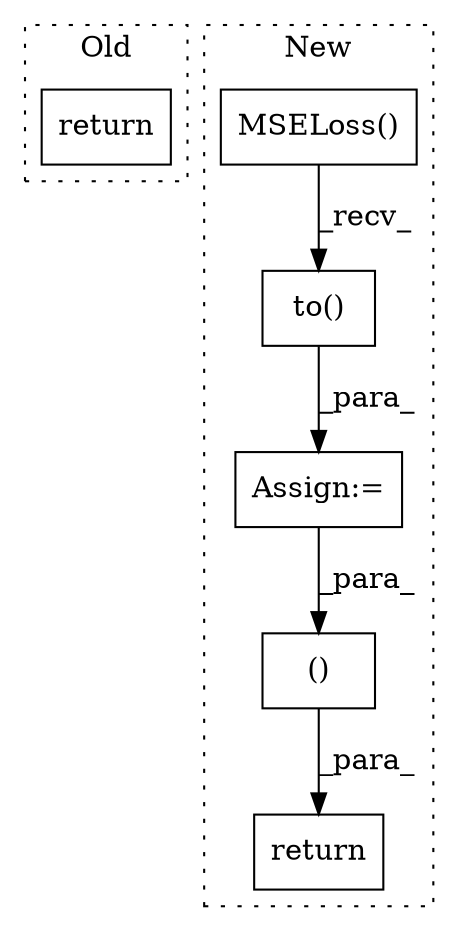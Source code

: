 digraph G {
subgraph cluster0 {
1 [label="return" a="93" s="4888" l="7" shape="box"];
label = "Old";
style="dotted";
}
subgraph cluster1 {
2 [label="MSELoss()" a="75" s="4993" l="12" shape="box"];
3 [label="Assign:=" a="68" s="4990" l="3" shape="box"];
4 [label="()" a="54" s="5052" l="17" shape="box"];
5 [label="to()" a="75" s="4993,5022" l="16,1" shape="box"];
6 [label="return" a="93" s="5031" l="7" shape="box"];
label = "New";
style="dotted";
}
2 -> 5 [label="_recv_"];
3 -> 4 [label="_para_"];
4 -> 6 [label="_para_"];
5 -> 3 [label="_para_"];
}